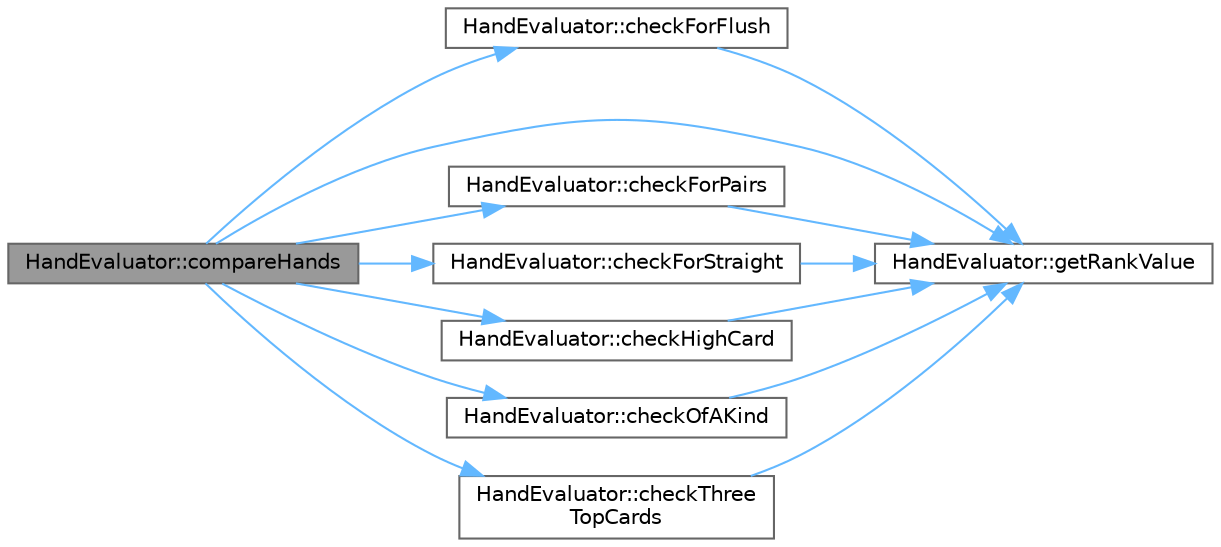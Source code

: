 digraph "HandEvaluator::compareHands"
{
 // INTERACTIVE_SVG=YES
 // LATEX_PDF_SIZE
  bgcolor="transparent";
  edge [fontname=Helvetica,fontsize=10,labelfontname=Helvetica,labelfontsize=10];
  node [fontname=Helvetica,fontsize=10,shape=box,height=0.2,width=0.4];
  rankdir="LR";
  Node1 [id="Node000001",label="HandEvaluator::compareHands",height=0.2,width=0.4,color="gray40", fillcolor="grey60", style="filled", fontcolor="black",tooltip="Compares two hands to determine the winner."];
  Node1 -> Node2 [id="edge1_Node000001_Node000002",color="steelblue1",style="solid",tooltip=" "];
  Node2 [id="Node000002",label="HandEvaluator::checkForFlush",height=0.2,width=0.4,color="grey40", fillcolor="white", style="filled",URL="$class_hand_evaluator.html#a3516765d723bb99d75f7a881c6cf5202",tooltip="Checks for a flush in a combined hand and community cards."];
  Node2 -> Node3 [id="edge2_Node000002_Node000003",color="steelblue1",style="solid",tooltip=" "];
  Node3 [id="Node000003",label="HandEvaluator::getRankValue",height=0.2,width=0.4,color="grey40", fillcolor="white", style="filled",URL="$class_hand_evaluator.html#aad910729e355e6c35737a4d3c064133b",tooltip="Gets the numerical value of a card rank."];
  Node1 -> Node4 [id="edge3_Node000001_Node000004",color="steelblue1",style="solid",tooltip=" "];
  Node4 [id="Node000004",label="HandEvaluator::checkForPairs",height=0.2,width=0.4,color="grey40", fillcolor="white", style="filled",URL="$class_hand_evaluator.html#a44981d3722af1c7238008efb7d9d1ff5",tooltip="Checks for pairs in a combined hand and community cards."];
  Node4 -> Node3 [id="edge4_Node000004_Node000003",color="steelblue1",style="solid",tooltip=" "];
  Node1 -> Node5 [id="edge5_Node000001_Node000005",color="steelblue1",style="solid",tooltip=" "];
  Node5 [id="Node000005",label="HandEvaluator::checkForStraight",height=0.2,width=0.4,color="grey40", fillcolor="white", style="filled",URL="$class_hand_evaluator.html#a5bc5392a16674e019105c2d84a88e31b",tooltip="Checks for a straight in a combined hand and community cards."];
  Node5 -> Node3 [id="edge6_Node000005_Node000003",color="steelblue1",style="solid",tooltip=" "];
  Node1 -> Node6 [id="edge7_Node000001_Node000006",color="steelblue1",style="solid",tooltip=" "];
  Node6 [id="Node000006",label="HandEvaluator::checkHighCard",height=0.2,width=0.4,color="grey40", fillcolor="white", style="filled",URL="$class_hand_evaluator.html#ac827b68f055f510da7e982ee961cae5e",tooltip="Compares high cards between two hands."];
  Node6 -> Node3 [id="edge8_Node000006_Node000003",color="steelblue1",style="solid",tooltip=" "];
  Node1 -> Node7 [id="edge9_Node000001_Node000007",color="steelblue1",style="solid",tooltip=" "];
  Node7 [id="Node000007",label="HandEvaluator::checkOfAKind",height=0.2,width=0.4,color="grey40", fillcolor="white", style="filled",URL="$class_hand_evaluator.html#a96fb1828d429e6883dc4933bcdf2c229",tooltip="Checks for a specified number of a kind in a hand and community cards."];
  Node7 -> Node3 [id="edge10_Node000007_Node000003",color="steelblue1",style="solid",tooltip=" "];
  Node1 -> Node8 [id="edge11_Node000001_Node000008",color="steelblue1",style="solid",tooltip=" "];
  Node8 [id="Node000008",label="HandEvaluator::checkThree\lTopCards",height=0.2,width=0.4,color="grey40", fillcolor="white", style="filled",URL="$class_hand_evaluator.html#a91e4193fdf660f4648a71addc1845b6f",tooltip="Compares the top three cards between two hands after pairs have been evaluated."];
  Node8 -> Node3 [id="edge12_Node000008_Node000003",color="steelblue1",style="solid",tooltip=" "];
  Node1 -> Node3 [id="edge13_Node000001_Node000003",color="steelblue1",style="solid",tooltip=" "];
}
